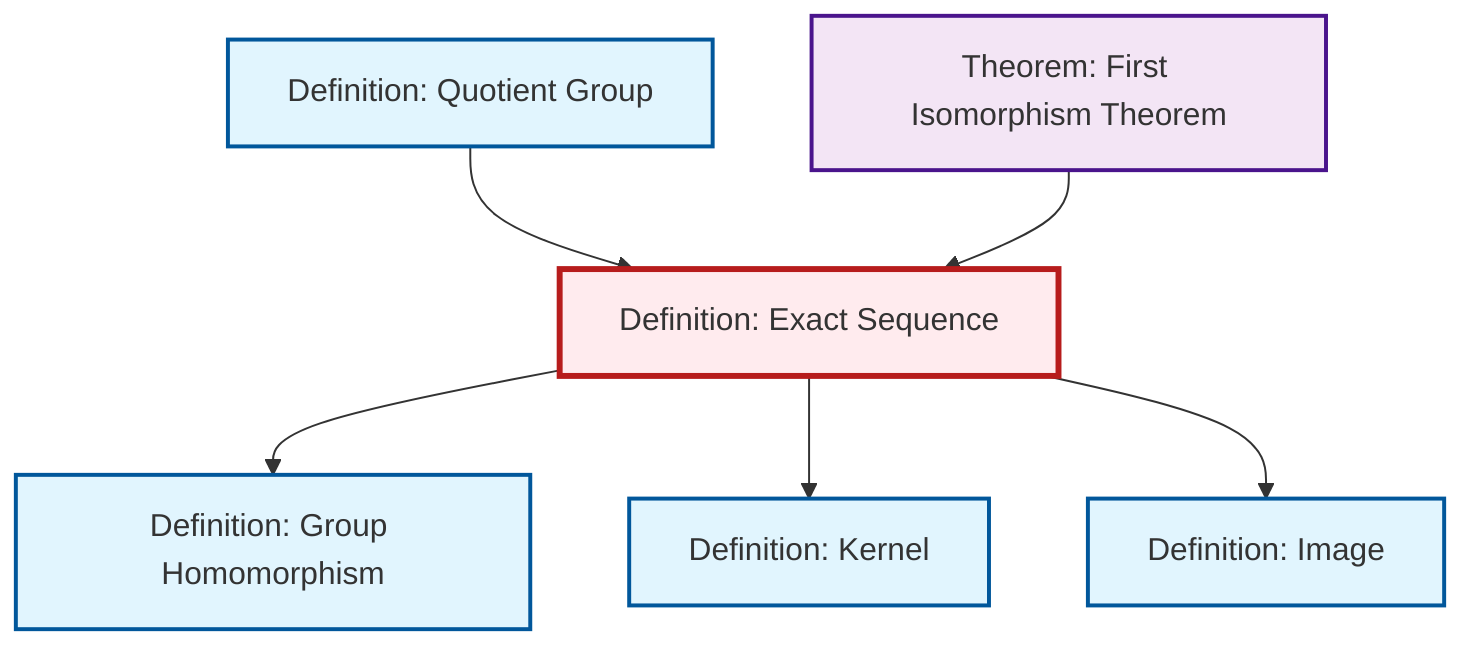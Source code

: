 graph TD
    classDef definition fill:#e1f5fe,stroke:#01579b,stroke-width:2px
    classDef theorem fill:#f3e5f5,stroke:#4a148c,stroke-width:2px
    classDef axiom fill:#fff3e0,stroke:#e65100,stroke-width:2px
    classDef example fill:#e8f5e9,stroke:#1b5e20,stroke-width:2px
    classDef current fill:#ffebee,stroke:#b71c1c,stroke-width:3px
    def-kernel["Definition: Kernel"]:::definition
    def-exact-sequence["Definition: Exact Sequence"]:::definition
    def-image["Definition: Image"]:::definition
    def-quotient-group["Definition: Quotient Group"]:::definition
    def-homomorphism["Definition: Group Homomorphism"]:::definition
    thm-first-isomorphism["Theorem: First Isomorphism Theorem"]:::theorem
    def-exact-sequence --> def-homomorphism
    def-exact-sequence --> def-kernel
    def-quotient-group --> def-exact-sequence
    def-exact-sequence --> def-image
    thm-first-isomorphism --> def-exact-sequence
    class def-exact-sequence current